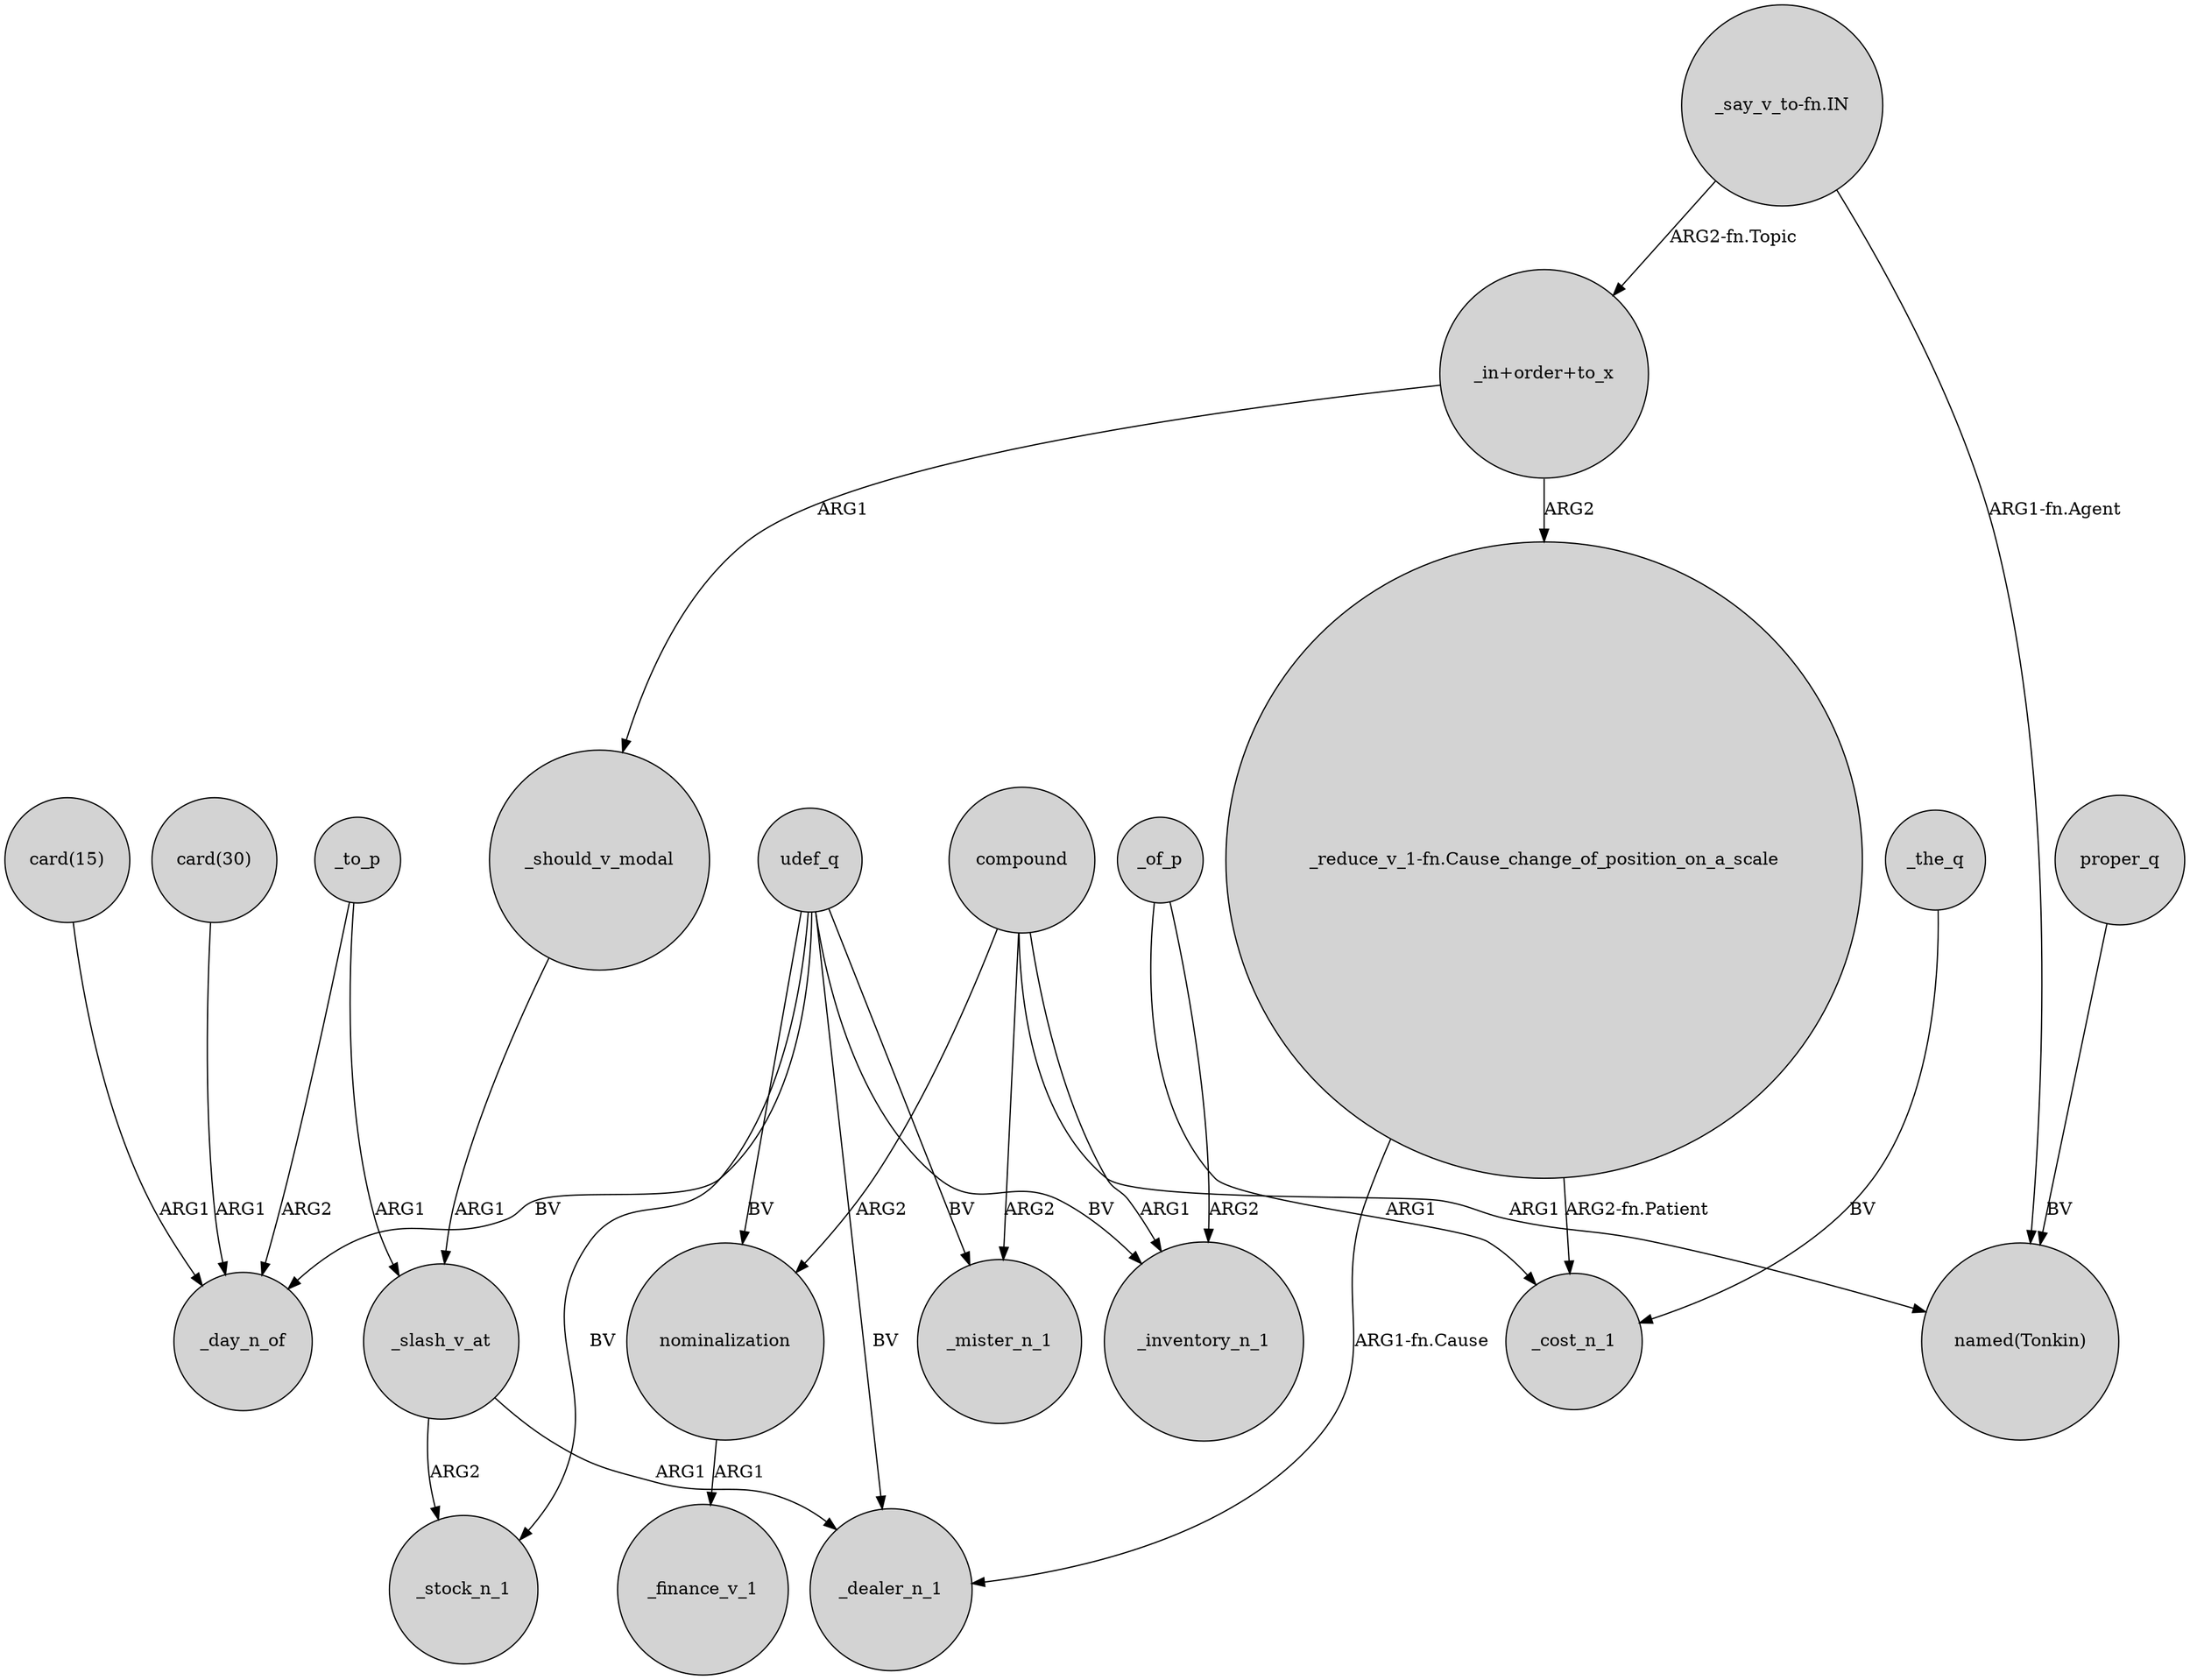 digraph {
	node [shape=circle style=filled]
	_slash_v_at -> _stock_n_1 [label=ARG2]
	"_in+order+to_x" -> "_reduce_v_1-fn.Cause_change_of_position_on_a_scale" [label=ARG2]
	_to_p -> _slash_v_at [label=ARG1]
	"_in+order+to_x" -> _should_v_modal [label=ARG1]
	_to_p -> _day_n_of [label=ARG2]
	compound -> _mister_n_1 [label=ARG2]
	udef_q -> _mister_n_1 [label=BV]
	udef_q -> _day_n_of [label=BV]
	compound -> nominalization [label=ARG2]
	compound -> "named(Tonkin)" [label=ARG1]
	nominalization -> _finance_v_1 [label=ARG1]
	proper_q -> "named(Tonkin)" [label=BV]
	"_say_v_to-fn.IN" -> "_in+order+to_x" [label="ARG2-fn.Topic"]
	_the_q -> _cost_n_1 [label=BV]
	"_reduce_v_1-fn.Cause_change_of_position_on_a_scale" -> _cost_n_1 [label="ARG2-fn.Patient"]
	_of_p -> _cost_n_1 [label=ARG1]
	_should_v_modal -> _slash_v_at [label=ARG1]
	"_say_v_to-fn.IN" -> "named(Tonkin)" [label="ARG1-fn.Agent"]
	compound -> _inventory_n_1 [label=ARG1]
	udef_q -> _stock_n_1 [label=BV]
	"card(15)" -> _day_n_of [label=ARG1]
	"_reduce_v_1-fn.Cause_change_of_position_on_a_scale" -> _dealer_n_1 [label="ARG1-fn.Cause"]
	_slash_v_at -> _dealer_n_1 [label=ARG1]
	udef_q -> nominalization [label=BV]
	udef_q -> _inventory_n_1 [label=BV]
	udef_q -> _dealer_n_1 [label=BV]
	"card(30)" -> _day_n_of [label=ARG1]
	_of_p -> _inventory_n_1 [label=ARG2]
}
